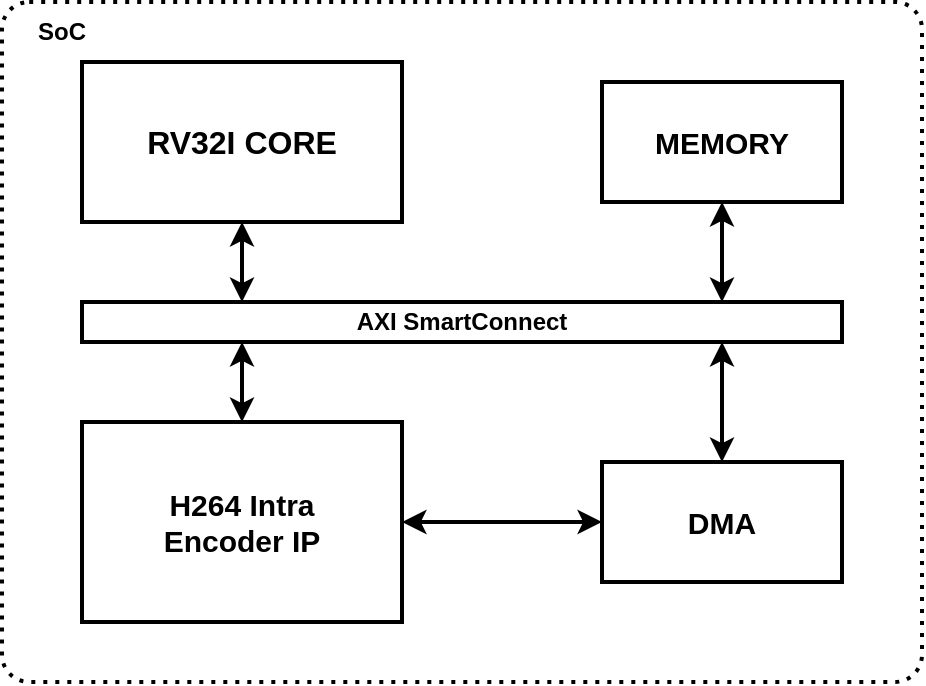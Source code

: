<mxfile version="24.7.5">
  <diagram name="Page-1" id="vnf0eV5yiupnVKLNovAU">
    <mxGraphModel dx="600" dy="355" grid="1" gridSize="10" guides="1" tooltips="1" connect="1" arrows="1" fold="1" page="1" pageScale="1" pageWidth="4681" pageHeight="3300" math="0" shadow="0">
      <root>
        <mxCell id="0" />
        <mxCell id="1" parent="0" />
        <mxCell id="VJGYWx8bWKUVT6XtZf9w-1" value="" style="rounded=1;whiteSpace=wrap;html=1;arcSize=4;dashed=1;dashPattern=1 2;strokeWidth=2;fontStyle=1" parent="1" vertex="1">
          <mxGeometry x="80" y="170" width="460" height="340" as="geometry" />
        </mxCell>
        <mxCell id="VJGYWx8bWKUVT6XtZf9w-3" value="" style="rounded=0;whiteSpace=wrap;html=1;fontStyle=1;strokeWidth=2;" parent="1" vertex="1">
          <mxGeometry x="120" y="200" width="160" height="80" as="geometry" />
        </mxCell>
        <mxCell id="VJGYWx8bWKUVT6XtZf9w-4" value="&lt;font style=&quot;font-size: 15px;&quot;&gt;H264 Intra&lt;/font&gt;&lt;div style=&quot;font-size: 15px;&quot;&gt;&lt;font style=&quot;font-size: 15px;&quot;&gt;Encoder IP&lt;/font&gt;&lt;/div&gt;" style="rounded=0;whiteSpace=wrap;html=1;fontStyle=1;strokeWidth=2;" parent="1" vertex="1">
          <mxGeometry x="120" y="380" width="160" height="100" as="geometry" />
        </mxCell>
        <mxCell id="VJGYWx8bWKUVT6XtZf9w-5" value="&lt;font style=&quot;font-size: 15px;&quot;&gt;DMA&lt;/font&gt;" style="rounded=0;whiteSpace=wrap;html=1;fontStyle=1;strokeWidth=2;" parent="1" vertex="1">
          <mxGeometry x="380" y="400" width="120" height="60" as="geometry" />
        </mxCell>
        <mxCell id="VJGYWx8bWKUVT6XtZf9w-6" value="&lt;font style=&quot;font-size: 15px;&quot;&gt;MEMORY&lt;/font&gt;" style="rounded=0;whiteSpace=wrap;html=1;fontStyle=1;strokeWidth=2;" parent="1" vertex="1">
          <mxGeometry x="380" y="210" width="120" height="60" as="geometry" />
        </mxCell>
        <mxCell id="VJGYWx8bWKUVT6XtZf9w-8" value="" style="endArrow=classic;startArrow=classic;html=1;rounded=0;exitX=0.5;exitY=0;exitDx=0;exitDy=0;entryX=0.75;entryY=1;entryDx=0;entryDy=0;fontStyle=1;strokeWidth=2;" parent="1" source="VJGYWx8bWKUVT6XtZf9w-5" edge="1">
          <mxGeometry width="50" height="50" relative="1" as="geometry">
            <mxPoint x="350" y="420" as="sourcePoint" />
            <mxPoint x="440.0" y="340" as="targetPoint" />
          </mxGeometry>
        </mxCell>
        <mxCell id="VJGYWx8bWKUVT6XtZf9w-9" value="" style="endArrow=classic;startArrow=classic;html=1;rounded=0;exitX=0.75;exitY=0;exitDx=0;exitDy=0;entryX=0.5;entryY=1;entryDx=0;entryDy=0;fontStyle=1;strokeWidth=2;" parent="1" target="VJGYWx8bWKUVT6XtZf9w-6" edge="1">
          <mxGeometry width="50" height="50" relative="1" as="geometry">
            <mxPoint x="440.0" y="320" as="sourcePoint" />
            <mxPoint x="420" y="220" as="targetPoint" />
          </mxGeometry>
        </mxCell>
        <mxCell id="VJGYWx8bWKUVT6XtZf9w-10" value="" style="endArrow=classic;startArrow=classic;html=1;rounded=0;exitX=0.25;exitY=0;exitDx=0;exitDy=0;entryX=0.5;entryY=1;entryDx=0;entryDy=0;fontStyle=1;strokeWidth=2;" parent="1" target="VJGYWx8bWKUVT6XtZf9w-3" edge="1">
          <mxGeometry width="50" height="50" relative="1" as="geometry">
            <mxPoint x="200.0" y="320" as="sourcePoint" />
            <mxPoint x="219.76" y="280" as="targetPoint" />
          </mxGeometry>
        </mxCell>
        <mxCell id="VJGYWx8bWKUVT6XtZf9w-11" value="&lt;span style=&quot;font-size: 16px;&quot;&gt;RV32I CORE&lt;/span&gt;" style="text;html=1;align=center;verticalAlign=middle;whiteSpace=wrap;rounded=0;fontStyle=1;strokeWidth=2;" parent="1" vertex="1">
          <mxGeometry x="120" y="225" width="160" height="30" as="geometry" />
        </mxCell>
        <mxCell id="VJGYWx8bWKUVT6XtZf9w-12" value="" style="endArrow=classic;startArrow=classic;html=1;rounded=0;exitX=0.5;exitY=0;exitDx=0;exitDy=0;entryX=0.25;entryY=1;entryDx=0;entryDy=0;fontStyle=1;strokeWidth=2;" parent="1" source="VJGYWx8bWKUVT6XtZf9w-4" edge="1">
          <mxGeometry width="50" height="50" relative="1" as="geometry">
            <mxPoint x="200" y="330" as="sourcePoint" />
            <mxPoint x="200.0" y="340" as="targetPoint" />
          </mxGeometry>
        </mxCell>
        <mxCell id="VJGYWx8bWKUVT6XtZf9w-13" value="AXI SmartConnect" style="rounded=0;whiteSpace=wrap;html=1;fontStyle=1;strokeWidth=2;" parent="1" vertex="1">
          <mxGeometry x="120" y="320" width="380" height="20" as="geometry" />
        </mxCell>
        <mxCell id="VJGYWx8bWKUVT6XtZf9w-36" value="&lt;span&gt;SoC&lt;/span&gt;" style="text;html=1;align=center;verticalAlign=middle;whiteSpace=wrap;rounded=0;fontStyle=1;strokeWidth=2;" parent="1" vertex="1">
          <mxGeometry x="80" y="170" width="60" height="30" as="geometry" />
        </mxCell>
        <mxCell id="8Zb4_aS5cGa48id6ZkUg-1" value="" style="endArrow=classic;startArrow=classic;html=1;rounded=0;exitX=0;exitY=0.5;exitDx=0;exitDy=0;entryX=1;entryY=0.5;entryDx=0;entryDy=0;fontStyle=1;strokeWidth=2;" edge="1" parent="1" source="VJGYWx8bWKUVT6XtZf9w-5" target="VJGYWx8bWKUVT6XtZf9w-4">
          <mxGeometry width="50" height="50" relative="1" as="geometry">
            <mxPoint x="450" y="410" as="sourcePoint" />
            <mxPoint x="450.0" y="350" as="targetPoint" />
          </mxGeometry>
        </mxCell>
      </root>
    </mxGraphModel>
  </diagram>
</mxfile>
